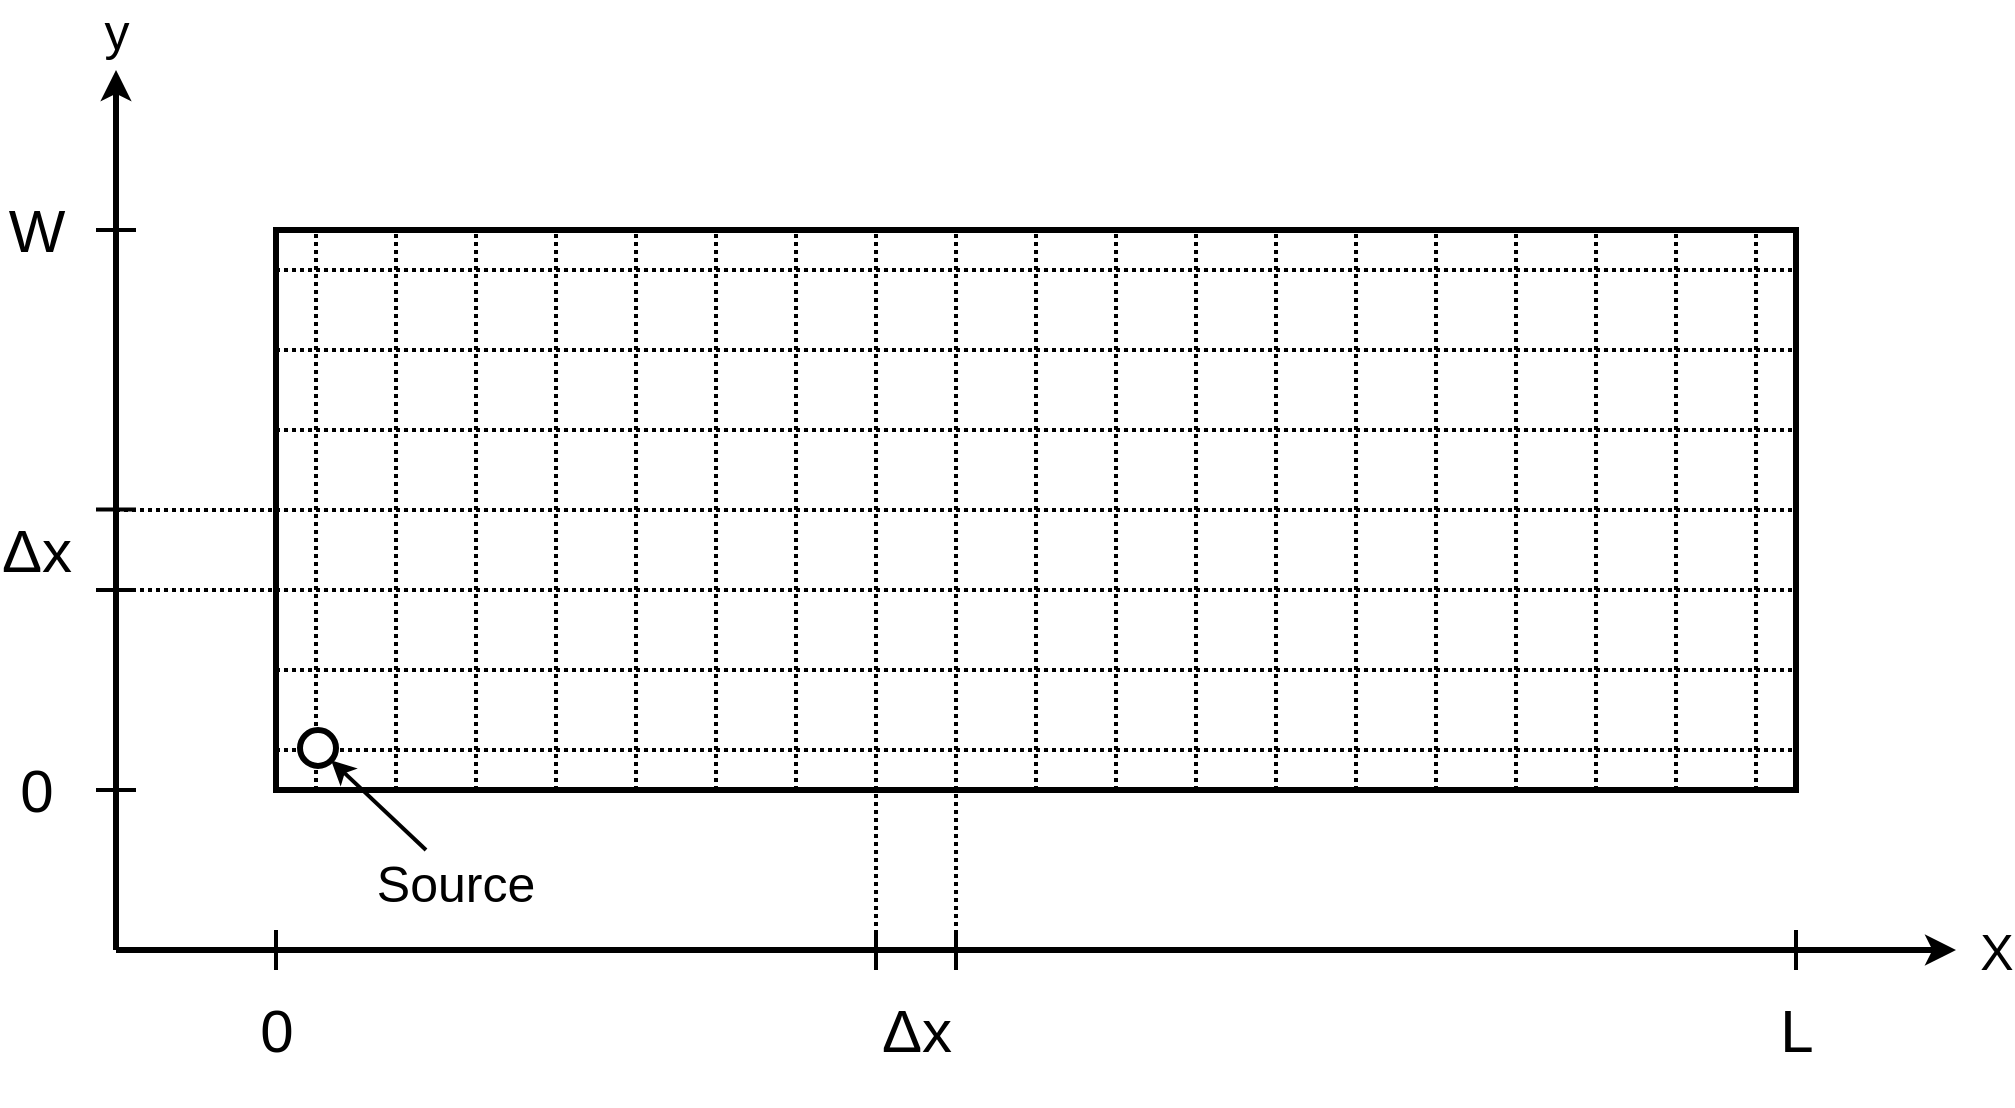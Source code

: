 <mxfile version="15.5.5" type="device"><diagram id="El5wYfq0PPxEe7zrLAmW" name="Page-1"><mxGraphModel dx="1718" dy="963" grid="1" gridSize="10" guides="1" tooltips="1" connect="1" arrows="1" fold="1" page="1" pageScale="1" pageWidth="1169" pageHeight="827" math="0" shadow="0"><root><mxCell id="0"/><mxCell id="1" parent="0"/><mxCell id="yG0ZrFVPP2uOtmBgFusJ-1" value="&lt;font style=&quot;font-size: 25px&quot;&gt;y&lt;/font&gt;" style="endArrow=classic;html=1;rounded=0;strokeWidth=3;" edge="1" parent="1"><mxGeometry x="1" y="20" width="50" height="50" relative="1" as="geometry"><mxPoint x="120" y="720" as="sourcePoint"/><mxPoint x="120" y="280" as="targetPoint"/><mxPoint x="20" y="-20" as="offset"/></mxGeometry></mxCell><mxCell id="yG0ZrFVPP2uOtmBgFusJ-2" value="&lt;font style=&quot;font-size: 25px&quot;&gt;X&lt;/font&gt;" style="endArrow=classic;html=1;rounded=0;strokeWidth=3;" edge="1" parent="1"><mxGeometry x="1" y="20" width="50" height="50" relative="1" as="geometry"><mxPoint x="120" y="720" as="sourcePoint"/><mxPoint x="1040" y="720" as="targetPoint"/><mxPoint x="20" y="20" as="offset"/></mxGeometry></mxCell><mxCell id="yG0ZrFVPP2uOtmBgFusJ-3" value="" style="rounded=0;whiteSpace=wrap;html=1;strokeWidth=3;" vertex="1" parent="1"><mxGeometry x="200" y="360" width="760" height="280" as="geometry"/></mxCell><mxCell id="yG0ZrFVPP2uOtmBgFusJ-6" value="" style="endArrow=none;html=1;rounded=0;strokeWidth=2;dashed=1;dashPattern=1 1;" edge="1" parent="1"><mxGeometry width="50" height="50" relative="1" as="geometry"><mxPoint x="220" y="640" as="sourcePoint"/><mxPoint x="220" y="360" as="targetPoint"/></mxGeometry></mxCell><mxCell id="yG0ZrFVPP2uOtmBgFusJ-8" value="" style="endArrow=none;html=1;rounded=0;strokeWidth=2;dashed=1;dashPattern=1 1;" edge="1" parent="1"><mxGeometry width="50" height="50" relative="1" as="geometry"><mxPoint x="260" y="640" as="sourcePoint"/><mxPoint x="260" y="360" as="targetPoint"/></mxGeometry></mxCell><mxCell id="yG0ZrFVPP2uOtmBgFusJ-10" value="" style="endArrow=none;html=1;rounded=0;strokeWidth=2;dashed=1;dashPattern=1 1;" edge="1" parent="1"><mxGeometry width="50" height="50" relative="1" as="geometry"><mxPoint x="300" y="640" as="sourcePoint"/><mxPoint x="300" y="360" as="targetPoint"/></mxGeometry></mxCell><mxCell id="yG0ZrFVPP2uOtmBgFusJ-12" value="" style="endArrow=none;html=1;rounded=0;strokeWidth=2;dashed=1;dashPattern=1 1;" edge="1" parent="1"><mxGeometry width="50" height="50" relative="1" as="geometry"><mxPoint x="340" y="640" as="sourcePoint"/><mxPoint x="340" y="360" as="targetPoint"/></mxGeometry></mxCell><mxCell id="yG0ZrFVPP2uOtmBgFusJ-14" value="" style="endArrow=none;html=1;rounded=0;strokeWidth=2;dashed=1;dashPattern=1 1;" edge="1" parent="1"><mxGeometry width="50" height="50" relative="1" as="geometry"><mxPoint x="380" y="640" as="sourcePoint"/><mxPoint x="380" y="360" as="targetPoint"/></mxGeometry></mxCell><mxCell id="yG0ZrFVPP2uOtmBgFusJ-16" value="" style="endArrow=none;html=1;rounded=0;strokeWidth=2;dashed=1;dashPattern=1 1;" edge="1" parent="1"><mxGeometry width="50" height="50" relative="1" as="geometry"><mxPoint x="420" y="640" as="sourcePoint"/><mxPoint x="420" y="360" as="targetPoint"/></mxGeometry></mxCell><mxCell id="yG0ZrFVPP2uOtmBgFusJ-18" value="" style="endArrow=none;html=1;rounded=0;strokeWidth=2;dashed=1;dashPattern=1 1;" edge="1" parent="1"><mxGeometry width="50" height="50" relative="1" as="geometry"><mxPoint x="460" y="640" as="sourcePoint"/><mxPoint x="460" y="360" as="targetPoint"/></mxGeometry></mxCell><mxCell id="yG0ZrFVPP2uOtmBgFusJ-20" value="" style="endArrow=none;html=1;rounded=0;strokeWidth=2;dashed=1;dashPattern=1 1;" edge="1" parent="1"><mxGeometry width="50" height="50" relative="1" as="geometry"><mxPoint x="500" y="720" as="sourcePoint"/><mxPoint x="500" y="360" as="targetPoint"/></mxGeometry></mxCell><mxCell id="yG0ZrFVPP2uOtmBgFusJ-22" value="" style="endArrow=none;html=1;rounded=0;strokeWidth=2;dashed=1;dashPattern=1 1;" edge="1" parent="1"><mxGeometry width="50" height="50" relative="1" as="geometry"><mxPoint x="540" y="720" as="sourcePoint"/><mxPoint x="540" y="360" as="targetPoint"/></mxGeometry></mxCell><mxCell id="yG0ZrFVPP2uOtmBgFusJ-24" value="" style="endArrow=none;html=1;rounded=0;strokeWidth=2;dashed=1;dashPattern=1 1;" edge="1" parent="1"><mxGeometry width="50" height="50" relative="1" as="geometry"><mxPoint x="580" y="640" as="sourcePoint"/><mxPoint x="580" y="360" as="targetPoint"/></mxGeometry></mxCell><mxCell id="yG0ZrFVPP2uOtmBgFusJ-26" value="" style="endArrow=none;html=1;rounded=0;strokeWidth=2;dashed=1;dashPattern=1 1;" edge="1" parent="1"><mxGeometry width="50" height="50" relative="1" as="geometry"><mxPoint x="620" y="640" as="sourcePoint"/><mxPoint x="620" y="360" as="targetPoint"/></mxGeometry></mxCell><mxCell id="yG0ZrFVPP2uOtmBgFusJ-28" value="" style="endArrow=none;html=1;rounded=0;strokeWidth=2;dashed=1;dashPattern=1 1;" edge="1" parent="1"><mxGeometry width="50" height="50" relative="1" as="geometry"><mxPoint x="660" y="640" as="sourcePoint"/><mxPoint x="660" y="360" as="targetPoint"/></mxGeometry></mxCell><mxCell id="yG0ZrFVPP2uOtmBgFusJ-30" value="" style="endArrow=none;html=1;rounded=0;strokeWidth=2;dashed=1;dashPattern=1 1;" edge="1" parent="1"><mxGeometry width="50" height="50" relative="1" as="geometry"><mxPoint x="700" y="640" as="sourcePoint"/><mxPoint x="700" y="360" as="targetPoint"/></mxGeometry></mxCell><mxCell id="yG0ZrFVPP2uOtmBgFusJ-32" value="" style="endArrow=none;html=1;rounded=0;strokeWidth=2;dashed=1;dashPattern=1 1;" edge="1" parent="1"><mxGeometry width="50" height="50" relative="1" as="geometry"><mxPoint x="740" y="640" as="sourcePoint"/><mxPoint x="740" y="360" as="targetPoint"/></mxGeometry></mxCell><mxCell id="yG0ZrFVPP2uOtmBgFusJ-34" value="" style="endArrow=none;html=1;rounded=0;strokeWidth=2;dashed=1;dashPattern=1 1;" edge="1" parent="1"><mxGeometry width="50" height="50" relative="1" as="geometry"><mxPoint x="780" y="640" as="sourcePoint"/><mxPoint x="780" y="360" as="targetPoint"/></mxGeometry></mxCell><mxCell id="yG0ZrFVPP2uOtmBgFusJ-36" value="" style="endArrow=none;html=1;rounded=0;strokeWidth=2;dashed=1;dashPattern=1 1;" edge="1" parent="1"><mxGeometry width="50" height="50" relative="1" as="geometry"><mxPoint x="820" y="640" as="sourcePoint"/><mxPoint x="820" y="360" as="targetPoint"/></mxGeometry></mxCell><mxCell id="yG0ZrFVPP2uOtmBgFusJ-38" value="" style="endArrow=none;html=1;rounded=0;strokeWidth=2;dashed=1;dashPattern=1 1;" edge="1" parent="1"><mxGeometry width="50" height="50" relative="1" as="geometry"><mxPoint x="860" y="640" as="sourcePoint"/><mxPoint x="860" y="360" as="targetPoint"/></mxGeometry></mxCell><mxCell id="yG0ZrFVPP2uOtmBgFusJ-40" value="" style="endArrow=none;html=1;rounded=0;strokeWidth=2;dashed=1;dashPattern=1 1;" edge="1" parent="1"><mxGeometry width="50" height="50" relative="1" as="geometry"><mxPoint x="900" y="640" as="sourcePoint"/><mxPoint x="900" y="360" as="targetPoint"/></mxGeometry></mxCell><mxCell id="yG0ZrFVPP2uOtmBgFusJ-42" value="" style="endArrow=none;html=1;rounded=0;strokeWidth=2;dashed=1;dashPattern=1 1;" edge="1" parent="1"><mxGeometry width="50" height="50" relative="1" as="geometry"><mxPoint x="940" y="640" as="sourcePoint"/><mxPoint x="940" y="360" as="targetPoint"/></mxGeometry></mxCell><mxCell id="yG0ZrFVPP2uOtmBgFusJ-46" value="" style="endArrow=none;html=1;rounded=0;dashed=1;dashPattern=1 1;strokeWidth=2;" edge="1" parent="1"><mxGeometry width="50" height="50" relative="1" as="geometry"><mxPoint x="200" y="380" as="sourcePoint"/><mxPoint x="960" y="380" as="targetPoint"/></mxGeometry></mxCell><mxCell id="yG0ZrFVPP2uOtmBgFusJ-48" value="" style="endArrow=none;html=1;rounded=0;dashed=1;dashPattern=1 1;strokeWidth=2;" edge="1" parent="1"><mxGeometry width="50" height="50" relative="1" as="geometry"><mxPoint x="200" y="420" as="sourcePoint"/><mxPoint x="960" y="420" as="targetPoint"/></mxGeometry></mxCell><mxCell id="yG0ZrFVPP2uOtmBgFusJ-50" value="" style="endArrow=none;html=1;rounded=0;dashed=1;dashPattern=1 1;strokeWidth=2;" edge="1" parent="1"><mxGeometry width="50" height="50" relative="1" as="geometry"><mxPoint x="200" y="460" as="sourcePoint"/><mxPoint x="960" y="460" as="targetPoint"/></mxGeometry></mxCell><mxCell id="yG0ZrFVPP2uOtmBgFusJ-52" value="" style="endArrow=none;html=1;rounded=0;dashed=1;dashPattern=1 1;strokeWidth=2;" edge="1" parent="1"><mxGeometry width="50" height="50" relative="1" as="geometry"><mxPoint x="120" y="500" as="sourcePoint"/><mxPoint x="960" y="500" as="targetPoint"/></mxGeometry></mxCell><mxCell id="yG0ZrFVPP2uOtmBgFusJ-54" value="" style="endArrow=none;html=1;rounded=0;dashed=1;dashPattern=1 1;strokeWidth=2;" edge="1" parent="1"><mxGeometry width="50" height="50" relative="1" as="geometry"><mxPoint x="120" y="540" as="sourcePoint"/><mxPoint x="960" y="540" as="targetPoint"/></mxGeometry></mxCell><mxCell id="yG0ZrFVPP2uOtmBgFusJ-56" value="" style="endArrow=none;html=1;rounded=0;dashed=1;dashPattern=1 1;strokeWidth=2;" edge="1" parent="1"><mxGeometry width="50" height="50" relative="1" as="geometry"><mxPoint x="200" y="580" as="sourcePoint"/><mxPoint x="960" y="580" as="targetPoint"/></mxGeometry></mxCell><mxCell id="yG0ZrFVPP2uOtmBgFusJ-58" value="" style="endArrow=none;html=1;rounded=0;dashed=1;dashPattern=1 1;strokeWidth=2;" edge="1" parent="1"><mxGeometry width="50" height="50" relative="1" as="geometry"><mxPoint x="200" y="620" as="sourcePoint"/><mxPoint x="960" y="620" as="targetPoint"/></mxGeometry></mxCell><mxCell id="yG0ZrFVPP2uOtmBgFusJ-62" value="&lt;font style=&quot;font-size: 30px&quot;&gt;0&lt;/font&gt;" style="endArrow=none;html=1;rounded=0;strokeWidth=2;" edge="1" parent="1"><mxGeometry x="1" y="30" width="50" height="50" relative="1" as="geometry"><mxPoint x="130" y="640" as="sourcePoint"/><mxPoint x="110" y="640" as="targetPoint"/><mxPoint x="-30" y="-30" as="offset"/></mxGeometry></mxCell><mxCell id="yG0ZrFVPP2uOtmBgFusJ-63" value="&lt;font style=&quot;font-size: 30px&quot;&gt;W&lt;/font&gt;" style="endArrow=none;html=1;rounded=0;strokeWidth=2;" edge="1" parent="1"><mxGeometry x="1" y="30" width="50" height="50" relative="1" as="geometry"><mxPoint x="130" y="360" as="sourcePoint"/><mxPoint x="110" y="360" as="targetPoint"/><mxPoint x="-30" y="-30" as="offset"/></mxGeometry></mxCell><mxCell id="yG0ZrFVPP2uOtmBgFusJ-64" value="&lt;font style=&quot;font-size: 30px&quot;&gt;0&lt;/font&gt;" style="endArrow=none;html=1;rounded=0;strokeWidth=2;" edge="1" parent="1"><mxGeometry x="-1" y="-30" width="50" height="50" relative="1" as="geometry"><mxPoint x="200" y="730" as="sourcePoint"/><mxPoint x="200" y="710" as="targetPoint"/><mxPoint x="-30" y="30" as="offset"/></mxGeometry></mxCell><mxCell id="yG0ZrFVPP2uOtmBgFusJ-65" value="&lt;font style=&quot;font-size: 30px&quot;&gt;L&lt;/font&gt;" style="endArrow=none;html=1;rounded=0;strokeWidth=2;" edge="1" parent="1"><mxGeometry x="-1" y="-30" width="50" height="50" relative="1" as="geometry"><mxPoint x="960" y="730" as="sourcePoint"/><mxPoint x="960" y="710" as="targetPoint"/><mxPoint x="-30" y="30" as="offset"/></mxGeometry></mxCell><mxCell id="yG0ZrFVPP2uOtmBgFusJ-66" value="&lt;h1 class=&quot;entry-title&quot; itemprop=&quot;headline&quot; style=&quot;font-size: 30px&quot;&gt;&lt;font style=&quot;font-size: 30px&quot;&gt;&lt;span style=&quot;font-weight: normal&quot;&gt;Δx&lt;/span&gt;&lt;/font&gt;&lt;/h1&gt;&lt;font style=&quot;font-size: 30px&quot;&gt;&lt;span class=&quot;copy-the-code-wrap copy-the-code-style-button copy-the-code-inside-wrap&quot;&gt;&lt;/span&gt;&lt;/font&gt;" style="endArrow=none;html=1;rounded=0;strokeWidth=2;" edge="1" parent="1"><mxGeometry x="-1" y="-36" width="50" height="50" relative="1" as="geometry"><mxPoint x="500" y="730" as="sourcePoint"/><mxPoint x="500" y="710" as="targetPoint"/><mxPoint x="-16" y="30" as="offset"/></mxGeometry></mxCell><mxCell id="yG0ZrFVPP2uOtmBgFusJ-67" value="" style="endArrow=none;html=1;rounded=0;strokeWidth=2;" edge="1" parent="1"><mxGeometry x="-1" y="-28" width="50" height="50" relative="1" as="geometry"><mxPoint x="540" y="730" as="sourcePoint"/><mxPoint x="540" y="710" as="targetPoint"/><mxPoint x="-8" y="20" as="offset"/></mxGeometry></mxCell><mxCell id="yG0ZrFVPP2uOtmBgFusJ-68" value="&lt;h1 class=&quot;entry-title&quot; itemprop=&quot;headline&quot; style=&quot;font-size: 30px&quot;&gt;&lt;font style=&quot;font-size: 30px&quot;&gt;&lt;span style=&quot;font-weight: normal&quot;&gt;Δx&lt;/span&gt;&lt;/font&gt;&lt;/h1&gt;" style="endArrow=none;html=1;rounded=0;strokeWidth=2;" edge="1" parent="1"><mxGeometry x="1" y="-36" width="50" height="50" relative="1" as="geometry"><mxPoint x="130" y="540" as="sourcePoint"/><mxPoint x="110" y="540" as="targetPoint"/><mxPoint x="-30" y="16" as="offset"/></mxGeometry></mxCell><mxCell id="yG0ZrFVPP2uOtmBgFusJ-69" value="" style="endArrow=none;html=1;rounded=0;strokeWidth=2;" edge="1" parent="1"><mxGeometry x="1" y="30" width="50" height="50" relative="1" as="geometry"><mxPoint x="130" y="499.8" as="sourcePoint"/><mxPoint x="110" y="499.8" as="targetPoint"/><mxPoint x="-30" y="-30" as="offset"/></mxGeometry></mxCell><mxCell id="yG0ZrFVPP2uOtmBgFusJ-70" value="&lt;div&gt;&lt;br&gt;&lt;/div&gt;" style="ellipse;whiteSpace=wrap;html=1;aspect=fixed;fontSize=30;strokeWidth=3;" vertex="1" parent="1"><mxGeometry x="212" y="610" width="18" height="18" as="geometry"/></mxCell><mxCell id="yG0ZrFVPP2uOtmBgFusJ-73" value="&lt;font style=&quot;font-size: 25px&quot;&gt;Source&lt;/font&gt;" style="text;html=1;strokeColor=none;fillColor=none;align=center;verticalAlign=middle;whiteSpace=wrap;rounded=0;fontSize=30;" vertex="1" parent="1"><mxGeometry x="260" y="670" width="60" height="30" as="geometry"/></mxCell><mxCell id="yG0ZrFVPP2uOtmBgFusJ-75" value="" style="endArrow=classic;html=1;strokeWidth=2;rounded=0;fontSize=25;exitX=0.25;exitY=0;exitDx=0;exitDy=0;endFill=1;" edge="1" parent="1" source="yG0ZrFVPP2uOtmBgFusJ-73" target="yG0ZrFVPP2uOtmBgFusJ-70"><mxGeometry width="50" height="50" relative="1" as="geometry"><mxPoint x="430" y="660" as="sourcePoint"/><mxPoint x="210" y="640" as="targetPoint"/></mxGeometry></mxCell></root></mxGraphModel></diagram></mxfile>